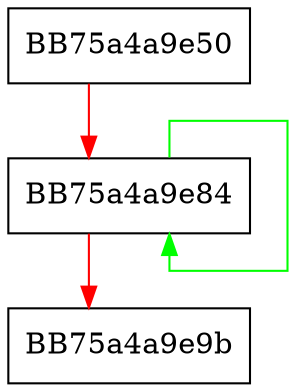 digraph SSE_mulpd {
  node [shape="box"];
  graph [splines=ortho];
  BB75a4a9e50 -> BB75a4a9e84 [color="red"];
  BB75a4a9e84 -> BB75a4a9e84 [color="green"];
  BB75a4a9e84 -> BB75a4a9e9b [color="red"];
}